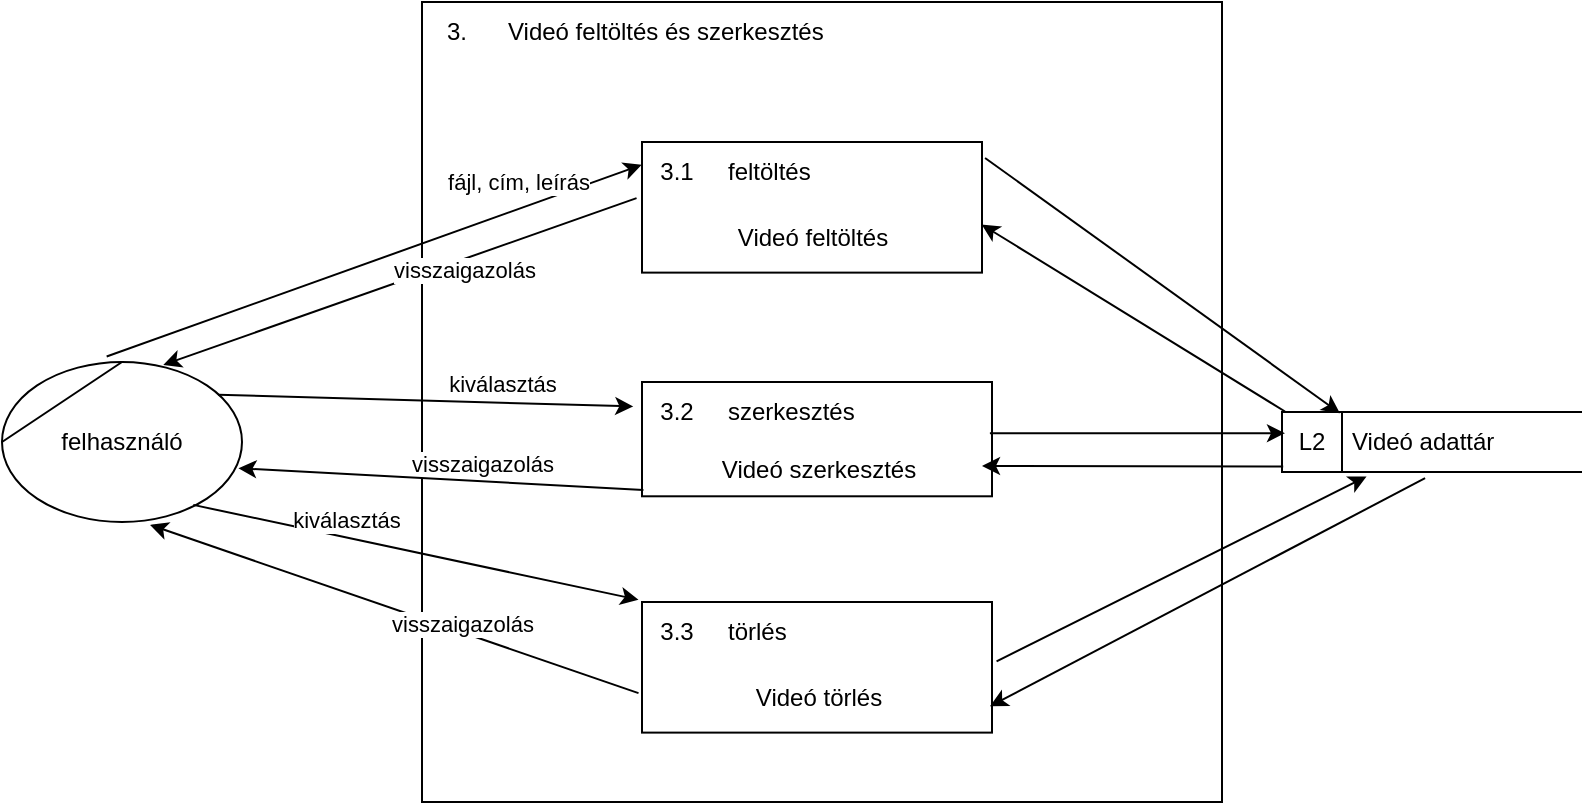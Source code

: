 <mxfile version="20.8.20" type="device"><diagram id="W53Hfdhd5WdrqI7rBeUj" name="Page-1"><mxGraphModel dx="1114" dy="550" grid="1" gridSize="10" guides="1" tooltips="1" connect="1" arrows="1" fold="1" page="1" pageScale="1" pageWidth="850" pageHeight="1100" math="0" shadow="0"><root><mxCell id="0"/><mxCell id="1" parent="0"/><mxCell id="_OSHTU-WRTwA6p4XFrME-1" value="" style="html=1;dashed=0;whitespace=wrap;shape=mxgraph.dfd.process;align=center;container=1;collapsible=0;spacingTop=30;" parent="1" vertex="1"><mxGeometry x="250" y="40" width="400" height="400" as="geometry"/></mxCell><mxCell id="_OSHTU-WRTwA6p4XFrME-2" value="3." style="text;html=1;strokeColor=none;fillColor=none;align=center;verticalAlign=middle;whiteSpace=wrap;rounded=0;movable=0;resizable=0;rotatable=0;cloneable=0;deletable=0;connectable=0;allowArrows=0;pointerEvents=1;" parent="_OSHTU-WRTwA6p4XFrME-1" vertex="1"><mxGeometry width="35" height="30" as="geometry"/></mxCell><mxCell id="_OSHTU-WRTwA6p4XFrME-3" value="Videó feltöltés és szerkesztés" style="text;html=1;strokeColor=none;fillColor=none;align=left;verticalAlign=middle;whiteSpace=wrap;rounded=0;movable=0;resizable=0;connectable=0;allowArrows=0;rotatable=0;cloneable=0;deletable=0;spacingLeft=6;autosize=1;resizeWidth=0;" parent="_OSHTU-WRTwA6p4XFrME-1" vertex="1"><mxGeometry x="35" width="190" height="30" as="geometry"/></mxCell><mxCell id="_OSHTU-WRTwA6p4XFrME-7" value="Videó szerkesztés" style="html=1;dashed=0;whitespace=wrap;shape=mxgraph.dfd.process;align=center;container=1;collapsible=0;spacingTop=30;" parent="_OSHTU-WRTwA6p4XFrME-1" vertex="1"><mxGeometry x="110" y="190.002" width="175" height="57.143" as="geometry"/></mxCell><mxCell id="_OSHTU-WRTwA6p4XFrME-8" value="3.2" style="text;html=1;strokeColor=none;fillColor=none;align=center;verticalAlign=middle;whiteSpace=wrap;rounded=0;movable=0;resizable=0;rotatable=0;cloneable=0;deletable=0;connectable=0;allowArrows=0;pointerEvents=1;" parent="_OSHTU-WRTwA6p4XFrME-7" vertex="1"><mxGeometry width="35" height="30" as="geometry"/></mxCell><mxCell id="_OSHTU-WRTwA6p4XFrME-9" value="szerkesztés" style="text;html=1;strokeColor=none;fillColor=none;align=left;verticalAlign=middle;whiteSpace=wrap;rounded=0;movable=0;resizable=0;connectable=0;allowArrows=0;rotatable=0;cloneable=0;deletable=0;spacingLeft=6;autosize=1;resizeWidth=0;" parent="_OSHTU-WRTwA6p4XFrME-7" vertex="1"><mxGeometry x="35" width="90" height="30" as="geometry"/></mxCell><mxCell id="_OSHTU-WRTwA6p4XFrME-4" value="Videó feltöltés" style="html=1;dashed=0;whitespace=wrap;shape=mxgraph.dfd.process;align=center;container=1;collapsible=0;spacingTop=30;" parent="_OSHTU-WRTwA6p4XFrME-1" vertex="1"><mxGeometry x="110" y="70" width="170" height="65.31" as="geometry"/></mxCell><mxCell id="_OSHTU-WRTwA6p4XFrME-5" value="3.1" style="text;html=1;strokeColor=none;fillColor=none;align=center;verticalAlign=middle;whiteSpace=wrap;rounded=0;movable=0;resizable=0;rotatable=0;cloneable=0;deletable=0;connectable=0;allowArrows=0;pointerEvents=1;" parent="_OSHTU-WRTwA6p4XFrME-4" vertex="1"><mxGeometry width="35" height="30" as="geometry"/></mxCell><mxCell id="_OSHTU-WRTwA6p4XFrME-6" value="feltöltés" style="text;html=1;strokeColor=none;fillColor=none;align=left;verticalAlign=middle;whiteSpace=wrap;rounded=0;movable=0;resizable=0;connectable=0;allowArrows=0;rotatable=0;cloneable=0;deletable=0;spacingLeft=6;autosize=1;resizeWidth=0;" parent="_OSHTU-WRTwA6p4XFrME-4" vertex="1"><mxGeometry x="35" width="70" height="30" as="geometry"/></mxCell><mxCell id="_OSHTU-WRTwA6p4XFrME-32" value="Videó törlés" style="html=1;dashed=0;whitespace=wrap;shape=mxgraph.dfd.process;align=center;container=1;collapsible=0;spacingTop=30;" parent="_OSHTU-WRTwA6p4XFrME-1" vertex="1"><mxGeometry x="110" y="299.998" width="175" height="65.306" as="geometry"/></mxCell><mxCell id="_OSHTU-WRTwA6p4XFrME-33" value="3.3" style="text;html=1;strokeColor=none;fillColor=none;align=center;verticalAlign=middle;whiteSpace=wrap;rounded=0;movable=0;resizable=0;rotatable=0;cloneable=0;deletable=0;connectable=0;allowArrows=0;pointerEvents=1;" parent="_OSHTU-WRTwA6p4XFrME-32" vertex="1"><mxGeometry width="35" height="30" as="geometry"/></mxCell><mxCell id="_OSHTU-WRTwA6p4XFrME-34" value="törlés" style="text;html=1;strokeColor=none;fillColor=none;align=left;verticalAlign=middle;whiteSpace=wrap;rounded=0;movable=0;resizable=0;connectable=0;allowArrows=0;rotatable=0;cloneable=0;deletable=0;spacingLeft=6;autosize=1;resizeWidth=0;" parent="_OSHTU-WRTwA6p4XFrME-32" vertex="1"><mxGeometry x="35" width="60" height="30" as="geometry"/></mxCell><mxCell id="_OSHTU-WRTwA6p4XFrME-10" value="Videó adattár" style="html=1;dashed=0;whitespace=wrap;shape=mxgraph.dfd.dataStoreID;align=left;spacingLeft=33;container=1;collapsible=0;autosize=0;" parent="1" vertex="1"><mxGeometry x="680" y="245" width="150" height="30" as="geometry"/></mxCell><mxCell id="_OSHTU-WRTwA6p4XFrME-11" value="L2" style="text;html=1;strokeColor=none;fillColor=none;align=center;verticalAlign=middle;whiteSpace=wrap;rounded=0;movable=0;resizable=0;rotatable=0;cloneable=0;deletable=0;allowArrows=0;connectable=0;" parent="_OSHTU-WRTwA6p4XFrME-10" vertex="1"><mxGeometry width="30" height="30" as="geometry"/></mxCell><mxCell id="_OSHTU-WRTwA6p4XFrME-17" value="felhasználó" style="shape=stencil(tZRtjoMgEIZPw98GJR6gYXfvQe10nZQCAbYft99RNKlW7GajiTGZeeXhnZGBCRka5YCVvGHig5VlwTm9Kb5NYhUc1DElr8qjOmhISojenuGGx9gz0DTgMbaq+GR8T9+0j5C1NYYgaE0YKU86wRQaWsvvCdZv/xhFjvgXiOB7kynLyq+/Y3fVNuBiI79j7OB+db/rgceOi61+3Grg4v9YISmTO9xCHlR9/vb2xxxnzYDW6AK8OfLTeZzO66ynzM5CnqyHBUsn1DqN9UITnWoH/kUY5Iu9PtVUzRY1jx4IGk22K9UioSs+44+uvFxl3bKX1nTZdE12iV8=);whiteSpace=wrap;html=1;" parent="1" vertex="1"><mxGeometry x="40" y="220" width="120" height="80" as="geometry"/></mxCell><mxCell id="_OSHTU-WRTwA6p4XFrME-35" value="kiválasztás" style="endArrow=classic;html=1;rounded=0;verticalAlign=bottom;entryX=-0.01;entryY=-0.017;entryDx=0;entryDy=0;entryPerimeter=0;exitX=0.797;exitY=0.893;exitDx=0;exitDy=0;exitPerimeter=0;" parent="1" source="_OSHTU-WRTwA6p4XFrME-17" target="_OSHTU-WRTwA6p4XFrME-32" edge="1"><mxGeometry x="-0.316" width="50" height="50" relative="1" as="geometry"><mxPoint x="90" y="420" as="sourcePoint"/><mxPoint x="200" y="379.5" as="targetPoint"/><mxPoint as="offset"/></mxGeometry></mxCell><mxCell id="_OSHTU-WRTwA6p4XFrME-14" value="" style="endArrow=classic;html=1;rounded=0;verticalAlign=bottom;exitX=0.994;exitY=0.448;exitDx=0;exitDy=0;exitPerimeter=0;entryX=0.01;entryY=0.353;entryDx=0;entryDy=0;entryPerimeter=0;" parent="1" source="_OSHTU-WRTwA6p4XFrME-7" target="_OSHTU-WRTwA6p4XFrME-10" edge="1"><mxGeometry width="50" height="50" relative="1" as="geometry"><mxPoint x="530" y="309.5" as="sourcePoint"/><mxPoint x="690" y="310" as="targetPoint"/><Array as="points"/></mxGeometry></mxCell><mxCell id="_OSHTU-WRTwA6p4XFrME-31" value="" style="endArrow=classic;html=1;rounded=0;verticalAlign=bottom;exitX=0.004;exitY=0.908;exitDx=0;exitDy=0;exitPerimeter=0;" parent="1" source="_OSHTU-WRTwA6p4XFrME-10" edge="1"><mxGeometry width="50" height="50" relative="1" as="geometry"><mxPoint x="680" y="330" as="sourcePoint"/><mxPoint x="530" y="272" as="targetPoint"/></mxGeometry></mxCell><mxCell id="_OSHTU-WRTwA6p4XFrME-39" value="" style="endArrow=classic;html=1;rounded=0;verticalAlign=bottom;entryX=0.994;entryY=0.799;entryDx=0;entryDy=0;entryPerimeter=0;exitX=0.477;exitY=1.103;exitDx=0;exitDy=0;exitPerimeter=0;" parent="1" source="_OSHTU-WRTwA6p4XFrME-10" target="_OSHTU-WRTwA6p4XFrME-32" edge="1"><mxGeometry width="50" height="50" relative="1" as="geometry"><mxPoint x="740" y="350" as="sourcePoint"/><mxPoint x="530" y="429" as="targetPoint"/></mxGeometry></mxCell><mxCell id="JCidJc8U1WBIA3_yEWYO-2" value="visszaigazolás" style="endArrow=classic;html=1;rounded=0;verticalAlign=bottom;entryX=0.672;entryY=0.018;entryDx=0;entryDy=0;entryPerimeter=0;exitX=-0.016;exitY=0.43;exitDx=0;exitDy=0;exitPerimeter=0;" parent="1" source="_OSHTU-WRTwA6p4XFrME-4" target="_OSHTU-WRTwA6p4XFrME-17" edge="1"><mxGeometry x="-0.236" y="14" width="50" height="50" relative="1" as="geometry"><mxPoint x="340" y="170" as="sourcePoint"/><mxPoint x="170" y="163" as="targetPoint"/><mxPoint as="offset"/></mxGeometry></mxCell><mxCell id="_OSHTU-WRTwA6p4XFrME-12" value="" style="endArrow=classic;html=1;rounded=0;verticalAlign=bottom;entryX=0.193;entryY=0.02;entryDx=0;entryDy=0;entryPerimeter=0;exitX=1.009;exitY=0.122;exitDx=0;exitDy=0;exitPerimeter=0;" parent="1" source="_OSHTU-WRTwA6p4XFrME-4" target="_OSHTU-WRTwA6p4XFrME-10" edge="1"><mxGeometry width="50" height="50" relative="1" as="geometry"><mxPoint x="550" y="160" as="sourcePoint"/><mxPoint x="680" y="260" as="targetPoint"/></mxGeometry></mxCell><mxCell id="_OSHTU-WRTwA6p4XFrME-13" value="" style="endArrow=classic;html=1;rounded=0;verticalAlign=bottom;entryX=0.999;entryY=0.632;entryDx=0;entryDy=0;entryPerimeter=0;exitX=0.01;exitY=-0.008;exitDx=0;exitDy=0;exitPerimeter=0;" parent="1" source="_OSHTU-WRTwA6p4XFrME-10" target="_OSHTU-WRTwA6p4XFrME-4" edge="1"><mxGeometry width="50" height="50" relative="1" as="geometry"><mxPoint x="680" y="300" as="sourcePoint"/><mxPoint x="520" y="180" as="targetPoint"/></mxGeometry></mxCell><mxCell id="JCidJc8U1WBIA3_yEWYO-3" value="visszaigazolás" style="endArrow=classic;html=1;rounded=0;verticalAlign=bottom;entryX=-0.025;entryY=0.214;entryDx=0;entryDy=0;entryPerimeter=0;exitX=0.901;exitY=0.205;exitDx=0;exitDy=0;exitPerimeter=0;" parent="1" source="_OSHTU-WRTwA6p4XFrME-17" target="_OSHTU-WRTwA6p4XFrME-7" edge="1"><mxGeometry x="0.282" y="-40" width="50" height="50" relative="1" as="geometry"><mxPoint x="340" y="389.5" as="sourcePoint"/><mxPoint x="190" y="390" as="targetPoint"/><mxPoint as="offset"/></mxGeometry></mxCell><mxCell id="_OSHTU-WRTwA6p4XFrME-28" value="kiválasztás" style="endArrow=classic;html=1;rounded=0;verticalAlign=bottom;entryX=0.985;entryY=0.664;entryDx=0;entryDy=0;entryPerimeter=0;exitX=0.004;exitY=0.944;exitDx=0;exitDy=0;exitPerimeter=0;" parent="1" source="_OSHTU-WRTwA6p4XFrME-7" target="_OSHTU-WRTwA6p4XFrME-17" edge="1"><mxGeometry x="-0.281" y="-40" width="50" height="50" relative="1" as="geometry"><mxPoint x="330" y="300" as="sourcePoint"/><mxPoint x="190" y="350" as="targetPoint"/><mxPoint as="offset"/></mxGeometry></mxCell><mxCell id="_OSHTU-WRTwA6p4XFrME-37" value="" style="endArrow=classic;html=1;rounded=0;verticalAlign=bottom;exitX=1.013;exitY=0.455;exitDx=0;exitDy=0;exitPerimeter=0;entryX=0.282;entryY=1.075;entryDx=0;entryDy=0;entryPerimeter=0;" parent="1" source="_OSHTU-WRTwA6p4XFrME-32" target="_OSHTU-WRTwA6p4XFrME-10" edge="1"><mxGeometry width="50" height="50" relative="1" as="geometry"><mxPoint x="520" y="410" as="sourcePoint"/><mxPoint x="690" y="340" as="targetPoint"/><Array as="points"/></mxGeometry></mxCell><mxCell id="UNRKNPNKBEwAIlkUf2E_-2" value="fájl, cím, leírás" style="endArrow=classic;html=1;rounded=0;verticalAlign=bottom;entryX=-0.001;entryY=0.175;entryDx=0;entryDy=0;entryPerimeter=0;exitX=0.436;exitY=-0.034;exitDx=0;exitDy=0;exitPerimeter=0;" parent="1" source="_OSHTU-WRTwA6p4XFrME-17" target="_OSHTU-WRTwA6p4XFrME-4" edge="1"><mxGeometry x="0.55" y="3" width="50" height="50" relative="1" as="geometry"><mxPoint x="345" y="140" as="sourcePoint"/><mxPoint x="100" y="193" as="targetPoint"/><mxPoint y="-1" as="offset"/></mxGeometry></mxCell><mxCell id="UNRKNPNKBEwAIlkUf2E_-3" value="visszaigazolás" style="endArrow=classic;html=1;rounded=0;verticalAlign=bottom;exitX=-0.01;exitY=0.698;exitDx=0;exitDy=0;exitPerimeter=0;entryX=0.617;entryY=1.018;entryDx=0;entryDy=0;entryPerimeter=0;" parent="1" source="_OSHTU-WRTwA6p4XFrME-32" target="_OSHTU-WRTwA6p4XFrME-17" edge="1"><mxGeometry x="-0.289" y="5" width="50" height="50" relative="1" as="geometry"><mxPoint x="110" y="400" as="sourcePoint"/><mxPoint x="366" y="252" as="targetPoint"/><mxPoint as="offset"/></mxGeometry></mxCell></root></mxGraphModel></diagram></mxfile>